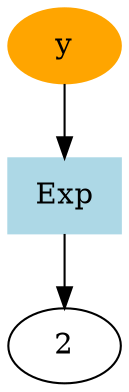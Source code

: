 digraph g {
    1 [label="x", color=orange, style=filled]
    1 [label="y", color=orange, style=filled]
    3 [label="Exp", color=lightblue, style=filled, shape=box]
    1 -> 3
    3 -> 2
}
